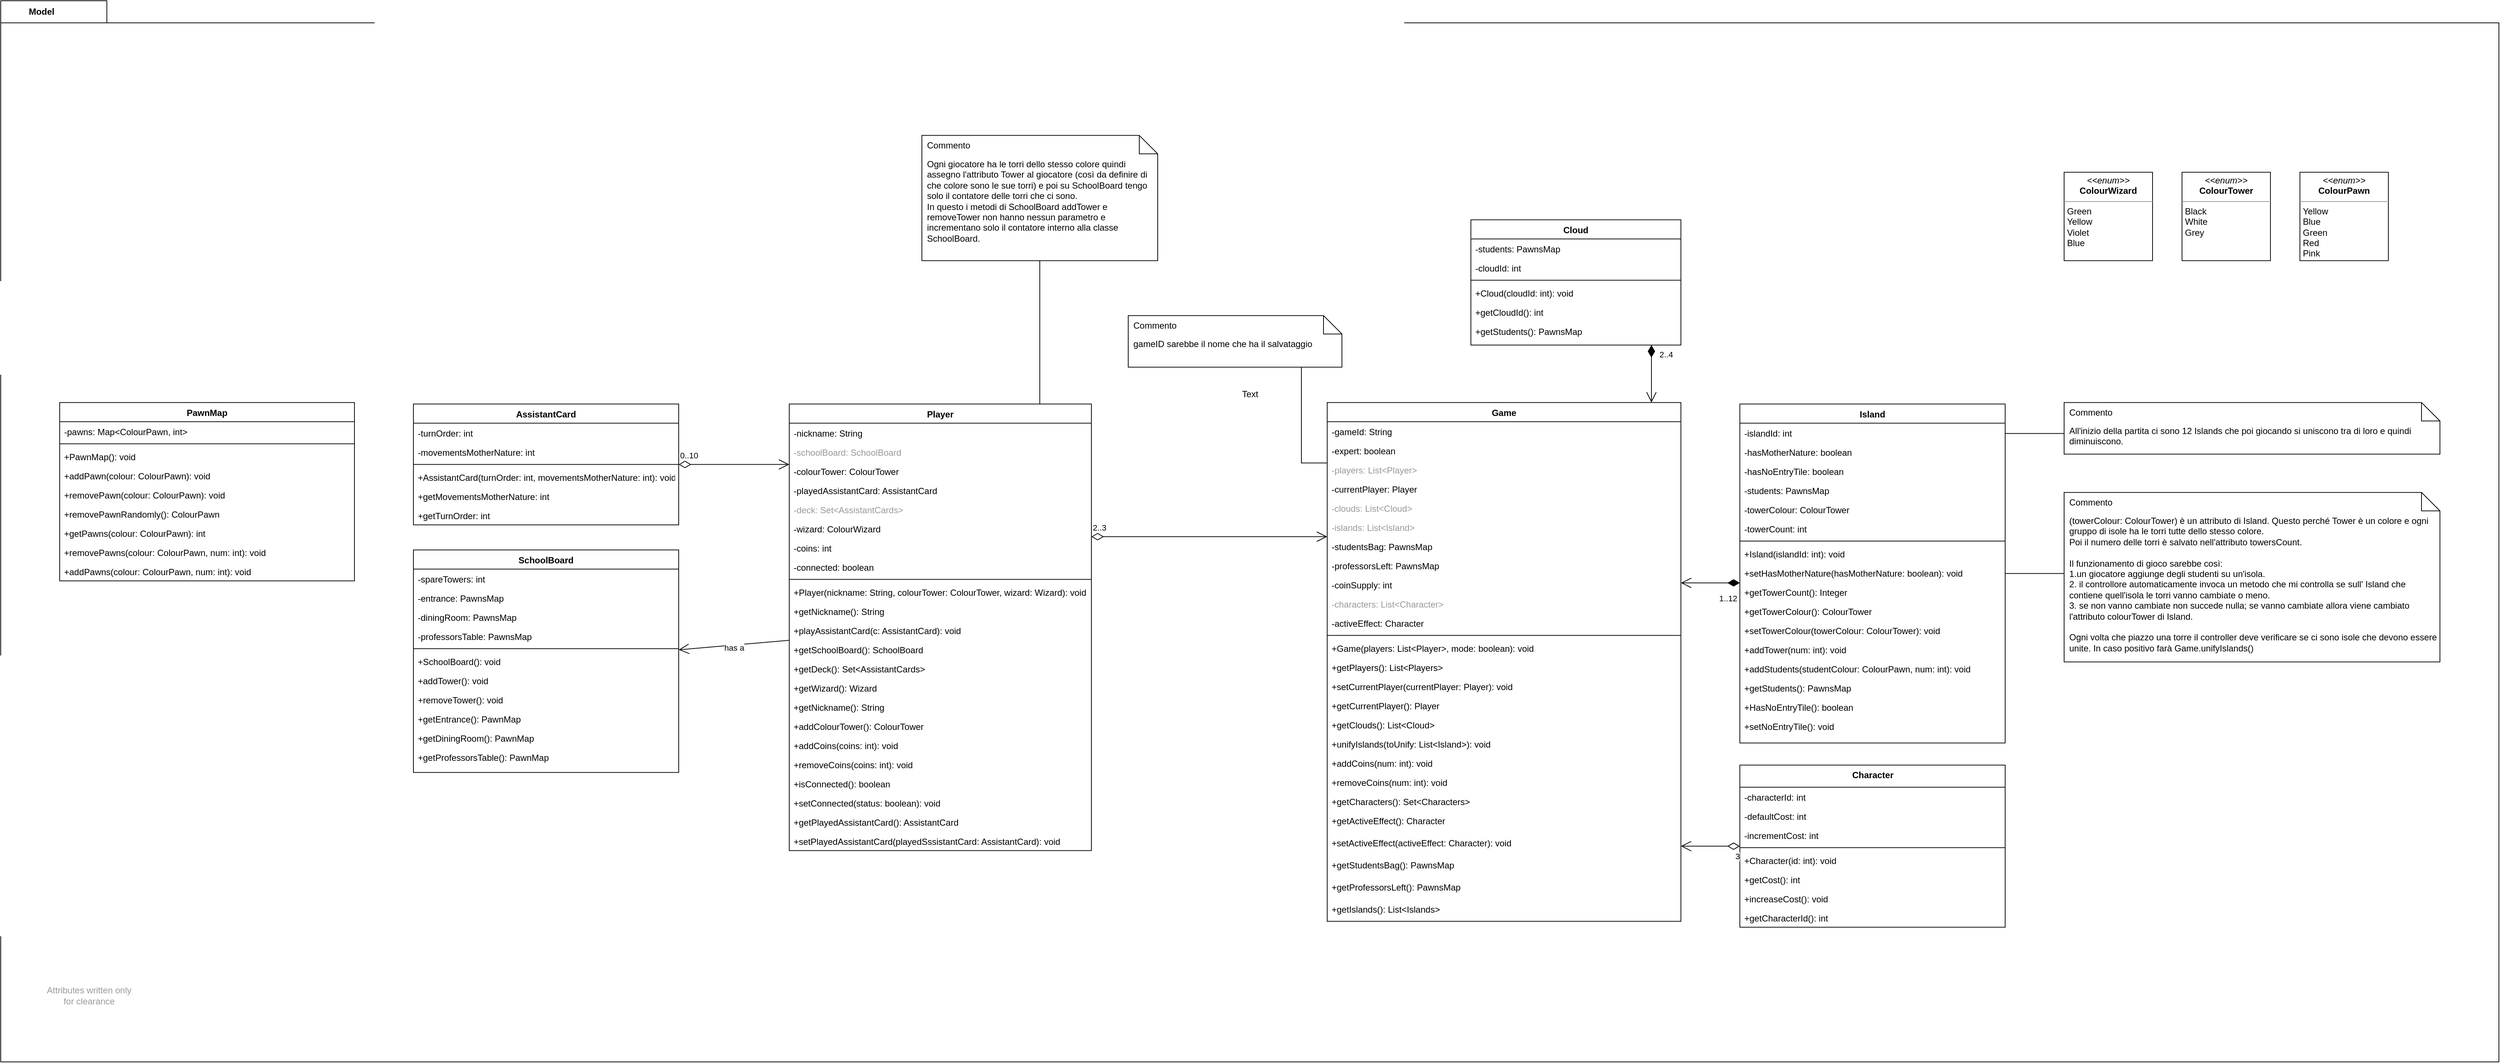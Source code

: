 <mxfile version="17.2.1" type="device"><diagram id="C5RBs43oDa-KdzZeNtuy" name="Page-1"><mxGraphModel dx="5544" dy="2764" grid="1" gridSize="10" guides="1" tooltips="1" connect="1" arrows="1" fold="1" page="0" pageScale="1" pageWidth="827" pageHeight="1169" math="0" shadow="0"><root><mxCell id="WIyWlLk6GJQsqaUBKTNV-0"/><mxCell id="WIyWlLk6GJQsqaUBKTNV-1" parent="WIyWlLk6GJQsqaUBKTNV-0"/><mxCell id="Q1elnWXHwboDb0IzhEYk-235" value="Model" style="shape=folder;fontStyle=1;tabWidth=110;tabHeight=30;tabPosition=left;html=1;boundedLbl=1;labelInHeader=1;container=1;collapsible=0;labelBackgroundColor=none;fontColor=none;" parent="WIyWlLk6GJQsqaUBKTNV-1" vertex="1"><mxGeometry x="-720" y="-330" width="3390" height="1440" as="geometry"/></mxCell><mxCell id="Q1elnWXHwboDb0IzhEYk-236" value="Text" style="html=1;strokeColor=none;resizeWidth=1;resizeHeight=1;fillColor=none;part=1;connectable=0;allowArrows=0;deletable=0;labelBackgroundColor=none;fontColor=none;" parent="Q1elnWXHwboDb0IzhEYk-235" vertex="1"><mxGeometry width="3390.0" height="1008" relative="1" as="geometry"><mxPoint y="30" as="offset"/></mxGeometry></mxCell><mxCell id="zkfFHV4jXpPFQw0GAbJ--0" value="Game" style="swimlane;fontStyle=1;align=center;verticalAlign=top;childLayout=stackLayout;horizontal=1;startSize=26;horizontalStack=0;resizeParent=1;resizeLast=0;collapsible=1;marginBottom=0;rounded=0;shadow=0;strokeWidth=1;labelBackgroundColor=none;" parent="Q1elnWXHwboDb0IzhEYk-235" vertex="1"><mxGeometry x="1800" y="545.25" width="480" height="704" as="geometry"><mxRectangle x="220" y="120" width="160" height="26" as="alternateBounds"/></mxGeometry></mxCell><mxCell id="Q1elnWXHwboDb0IzhEYk-46" value="-gameId: String" style="text;strokeColor=none;fillColor=none;align=left;verticalAlign=top;spacingLeft=4;spacingRight=4;overflow=hidden;rotatable=0;points=[[0,0.5],[1,0.5]];portConstraint=eastwest;" parent="zkfFHV4jXpPFQw0GAbJ--0" vertex="1"><mxGeometry y="26" width="480" height="26" as="geometry"/></mxCell><mxCell id="Q1elnWXHwboDb0IzhEYk-157" value="-expert: boolean" style="text;strokeColor=none;fillColor=none;align=left;verticalAlign=top;spacingLeft=4;spacingRight=4;overflow=hidden;rotatable=0;points=[[0,0.5],[1,0.5]];portConstraint=eastwest;" parent="zkfFHV4jXpPFQw0GAbJ--0" vertex="1"><mxGeometry y="52" width="480" height="26" as="geometry"/></mxCell><mxCell id="dcgeCx3wgL7_ZIvCFGLQ-4" value="-players: List&lt;Player&gt;" style="text;strokeColor=none;fillColor=none;align=left;verticalAlign=top;spacingLeft=4;spacingRight=4;overflow=hidden;rotatable=0;points=[[0,0.5],[1,0.5]];portConstraint=eastwest;fontColor=#999999;" parent="zkfFHV4jXpPFQw0GAbJ--0" vertex="1"><mxGeometry y="78" width="480" height="26" as="geometry"/></mxCell><mxCell id="Q1elnWXHwboDb0IzhEYk-100" value="-currentPlayer: Player" style="text;strokeColor=none;fillColor=none;align=left;verticalAlign=top;spacingLeft=4;spacingRight=4;overflow=hidden;rotatable=0;points=[[0,0.5],[1,0.5]];portConstraint=eastwest;" parent="zkfFHV4jXpPFQw0GAbJ--0" vertex="1"><mxGeometry y="104" width="480" height="26" as="geometry"/></mxCell><mxCell id="Ecu-YUkqpoz6K8SE3saD-10" value="-clouds: List&lt;Cloud&gt;" style="text;strokeColor=none;fillColor=none;align=left;verticalAlign=top;spacingLeft=4;spacingRight=4;overflow=hidden;rotatable=0;points=[[0,0.5],[1,0.5]];portConstraint=eastwest;fontStyle=0;labelBackgroundColor=default;fontColor=#999999;" parent="zkfFHV4jXpPFQw0GAbJ--0" vertex="1"><mxGeometry y="130" width="480" height="26" as="geometry"/></mxCell><mxCell id="mtPPSJETdVSFDvogQqGK-10" value="-islands: List&lt;Island&gt;" style="text;strokeColor=none;fillColor=none;align=left;verticalAlign=top;spacingLeft=4;spacingRight=4;overflow=hidden;rotatable=0;points=[[0,0.5],[1,0.5]];portConstraint=eastwest;fontColor=#999999;" parent="zkfFHV4jXpPFQw0GAbJ--0" vertex="1"><mxGeometry y="156" width="480" height="26" as="geometry"/></mxCell><mxCell id="2MW13-WsT9ryBmtVnBs8-36" value="-studentsBag: PawnsMap" style="text;strokeColor=none;fillColor=none;align=left;verticalAlign=top;spacingLeft=4;spacingRight=4;overflow=hidden;rotatable=0;points=[[0,0.5],[1,0.5]];portConstraint=eastwest;" parent="zkfFHV4jXpPFQw0GAbJ--0" vertex="1"><mxGeometry y="182" width="480" height="26" as="geometry"/></mxCell><mxCell id="dcgeCx3wgL7_ZIvCFGLQ-8" value="-professorsLeft: PawnsMap" style="text;strokeColor=none;fillColor=none;align=left;verticalAlign=top;spacingLeft=4;spacingRight=4;overflow=hidden;rotatable=0;points=[[0,0.5],[1,0.5]];portConstraint=eastwest;labelBackgroundColor=none;" parent="zkfFHV4jXpPFQw0GAbJ--0" vertex="1"><mxGeometry y="208" width="480" height="26" as="geometry"/></mxCell><mxCell id="3I4xf00JqlMBeMJsmala-8" value="-coinSupply: int" style="text;strokeColor=none;fillColor=none;align=left;verticalAlign=top;spacingLeft=4;spacingRight=4;overflow=hidden;rotatable=0;points=[[0,0.5],[1,0.5]];portConstraint=eastwest;" parent="zkfFHV4jXpPFQw0GAbJ--0" vertex="1"><mxGeometry y="234" width="480" height="26" as="geometry"/></mxCell><mxCell id="oQaSY2Dw8JGFUEHP5CoU-10" value="-characters: List&lt;Character&gt;" style="text;strokeColor=none;fillColor=none;align=left;verticalAlign=top;spacingLeft=4;spacingRight=4;overflow=hidden;rotatable=0;points=[[0,0.5],[1,0.5]];portConstraint=eastwest;fontStyle=0;labelBackgroundColor=none;fontColor=#999999;" parent="zkfFHV4jXpPFQw0GAbJ--0" vertex="1"><mxGeometry y="260" width="480" height="26" as="geometry"/></mxCell><mxCell id="Q1elnWXHwboDb0IzhEYk-24" value="-activeEffect: Character" style="text;strokeColor=none;fillColor=none;align=left;verticalAlign=top;spacingLeft=4;spacingRight=4;overflow=hidden;rotatable=0;points=[[0,0.5],[1,0.5]];portConstraint=eastwest;fontStyle=0;labelBackgroundColor=none;" parent="zkfFHV4jXpPFQw0GAbJ--0" vertex="1"><mxGeometry y="286" width="480" height="26" as="geometry"/></mxCell><mxCell id="zkfFHV4jXpPFQw0GAbJ--4" value="" style="line;html=1;strokeWidth=1;align=left;verticalAlign=middle;spacingTop=-1;spacingLeft=3;spacingRight=3;rotatable=0;labelPosition=right;points=[];portConstraint=eastwest;" parent="zkfFHV4jXpPFQw0GAbJ--0" vertex="1"><mxGeometry y="312" width="480" height="8" as="geometry"/></mxCell><mxCell id="eZUwishQl3aaVvwaVFoD-11" value="+Game(players: List&lt;Player&gt;, mode: boolean): void" style="text;strokeColor=none;fillColor=none;align=left;verticalAlign=top;spacingLeft=4;spacingRight=4;overflow=hidden;rotatable=0;points=[[0,0.5],[1,0.5]];portConstraint=eastwest;" parent="zkfFHV4jXpPFQw0GAbJ--0" vertex="1"><mxGeometry y="320" width="480" height="26" as="geometry"/></mxCell><mxCell id="ACk1rVx2aVZfrW-eiJzB-29" value="+getPlayers(): List&lt;Players&gt;" style="text;strokeColor=none;fillColor=none;align=left;verticalAlign=top;spacingLeft=4;spacingRight=4;overflow=hidden;rotatable=0;points=[[0,0.5],[1,0.5]];portConstraint=eastwest;labelBackgroundColor=none;" parent="zkfFHV4jXpPFQw0GAbJ--0" vertex="1"><mxGeometry y="346" width="480" height="26" as="geometry"/></mxCell><mxCell id="Q1elnWXHwboDb0IzhEYk-101" value="+setCurrentPlayer(currentPlayer: Player): void" style="text;strokeColor=none;fillColor=none;align=left;verticalAlign=top;spacingLeft=4;spacingRight=4;overflow=hidden;rotatable=0;points=[[0,0.5],[1,0.5]];portConstraint=eastwest;labelBackgroundColor=none;" parent="zkfFHV4jXpPFQw0GAbJ--0" vertex="1"><mxGeometry y="372" width="480" height="26" as="geometry"/></mxCell><mxCell id="Q1elnWXHwboDb0IzhEYk-102" value="+getCurrentPlayer(): Player" style="text;strokeColor=none;fillColor=none;align=left;verticalAlign=top;spacingLeft=4;spacingRight=4;overflow=hidden;rotatable=0;points=[[0,0.5],[1,0.5]];portConstraint=eastwest;labelBackgroundColor=none;" parent="zkfFHV4jXpPFQw0GAbJ--0" vertex="1"><mxGeometry y="398" width="480" height="26" as="geometry"/></mxCell><mxCell id="2MW13-WsT9ryBmtVnBs8-41" value="+getClouds(): List&lt;Cloud&gt;" style="text;strokeColor=none;fillColor=none;align=left;verticalAlign=top;spacingLeft=4;spacingRight=4;overflow=hidden;rotatable=0;points=[[0,0.5],[1,0.5]];portConstraint=eastwest;fontStyle=0" parent="zkfFHV4jXpPFQw0GAbJ--0" vertex="1"><mxGeometry y="424" width="480" height="26" as="geometry"/></mxCell><mxCell id="dcgeCx3wgL7_ZIvCFGLQ-24" value="+unifyIslands(toUnify: List&lt;Island&gt;): void" style="text;strokeColor=none;fillColor=none;align=left;verticalAlign=top;spacingLeft=4;spacingRight=4;overflow=hidden;rotatable=0;points=[[0,0.5],[1,0.5]];portConstraint=eastwest;" parent="zkfFHV4jXpPFQw0GAbJ--0" vertex="1"><mxGeometry y="450" width="480" height="26" as="geometry"/></mxCell><mxCell id="mtPPSJETdVSFDvogQqGK-15" value="+addCoins(num: int): void" style="text;strokeColor=none;fillColor=none;align=left;verticalAlign=top;spacingLeft=4;spacingRight=4;overflow=hidden;rotatable=0;points=[[0,0.5],[1,0.5]];portConstraint=eastwest;" parent="zkfFHV4jXpPFQw0GAbJ--0" vertex="1"><mxGeometry y="476" width="480" height="26" as="geometry"/></mxCell><mxCell id="2MW13-WsT9ryBmtVnBs8-35" value="+removeCoins(num: int): void" style="text;strokeColor=none;fillColor=none;align=left;verticalAlign=top;spacingLeft=4;spacingRight=4;overflow=hidden;rotatable=0;points=[[0,0.5],[1,0.5]];portConstraint=eastwest;" parent="zkfFHV4jXpPFQw0GAbJ--0" vertex="1"><mxGeometry y="502" width="480" height="26" as="geometry"/></mxCell><mxCell id="oQaSY2Dw8JGFUEHP5CoU-20" value="+getCharacters(): Set&lt;Characters&gt;" style="text;strokeColor=none;fillColor=none;align=left;verticalAlign=top;spacingLeft=4;spacingRight=4;overflow=hidden;rotatable=0;points=[[0,0.5],[1,0.5]];portConstraint=eastwest;fontStyle=0;labelBackgroundColor=none;" parent="zkfFHV4jXpPFQw0GAbJ--0" vertex="1"><mxGeometry y="528" width="480" height="26" as="geometry"/></mxCell><mxCell id="oQaSY2Dw8JGFUEHP5CoU-21" value="+getActiveEffect(): Character" style="text;strokeColor=none;fillColor=none;align=left;verticalAlign=top;spacingLeft=4;spacingRight=4;overflow=hidden;rotatable=0;points=[[0,0.5],[1,0.5]];portConstraint=eastwest;fontStyle=0;labelBackgroundColor=none;" parent="zkfFHV4jXpPFQw0GAbJ--0" vertex="1"><mxGeometry y="554" width="480" height="30" as="geometry"/></mxCell><mxCell id="Q1elnWXHwboDb0IzhEYk-25" value="+setActiveEffect(activeEffect: Character): void" style="text;strokeColor=none;fillColor=none;align=left;verticalAlign=top;spacingLeft=4;spacingRight=4;overflow=hidden;rotatable=0;points=[[0,0.5],[1,0.5]];portConstraint=eastwest;fontStyle=0;labelBackgroundColor=none;" parent="zkfFHV4jXpPFQw0GAbJ--0" vertex="1"><mxGeometry y="584" width="480" height="30" as="geometry"/></mxCell><mxCell id="Q1elnWXHwboDb0IzhEYk-223" value="+getStudentsBag(): PawnsMap" style="text;strokeColor=none;fillColor=none;align=left;verticalAlign=top;spacingLeft=4;spacingRight=4;overflow=hidden;rotatable=0;points=[[0,0.5],[1,0.5]];portConstraint=eastwest;fontStyle=0;labelBackgroundColor=none;" parent="zkfFHV4jXpPFQw0GAbJ--0" vertex="1"><mxGeometry y="614" width="480" height="30" as="geometry"/></mxCell><mxCell id="Q1elnWXHwboDb0IzhEYk-227" value="+getProfessorsLeft(): PawnsMap" style="text;strokeColor=none;fillColor=none;align=left;verticalAlign=top;spacingLeft=4;spacingRight=4;overflow=hidden;rotatable=0;points=[[0,0.5],[1,0.5]];portConstraint=eastwest;fontStyle=0;labelBackgroundColor=none;" parent="zkfFHV4jXpPFQw0GAbJ--0" vertex="1"><mxGeometry y="644" width="480" height="30" as="geometry"/></mxCell><mxCell id="whsWPOYwR_qyCXRYSfjG-81" value="+getIslands(): List&lt;Islands&gt;" style="text;strokeColor=none;fillColor=none;align=left;verticalAlign=top;spacingLeft=4;spacingRight=4;overflow=hidden;rotatable=0;points=[[0,0.5],[1,0.5]];portConstraint=eastwest;fontStyle=0;labelBackgroundColor=none;" parent="zkfFHV4jXpPFQw0GAbJ--0" vertex="1"><mxGeometry y="674" width="480" height="30" as="geometry"/></mxCell><mxCell id="zkfFHV4jXpPFQw0GAbJ--17" value="Island" style="swimlane;fontStyle=1;align=center;verticalAlign=top;childLayout=stackLayout;horizontal=1;startSize=26;horizontalStack=0;resizeParent=1;resizeLast=0;collapsible=1;marginBottom=0;rounded=0;shadow=0;strokeWidth=1;labelBackgroundColor=none;" parent="Q1elnWXHwboDb0IzhEYk-235" vertex="1"><mxGeometry x="2360" y="547.25" width="360" height="460" as="geometry"><mxRectangle x="550" y="140" width="160" height="26" as="alternateBounds"/></mxGeometry></mxCell><mxCell id="dcgeCx3wgL7_ZIvCFGLQ-53" value="-islandId: int" style="text;strokeColor=none;fillColor=none;align=left;verticalAlign=top;spacingLeft=4;spacingRight=4;overflow=hidden;rotatable=0;points=[[0,0.5],[1,0.5]];portConstraint=eastwest;labelBackgroundColor=none;" parent="zkfFHV4jXpPFQw0GAbJ--17" vertex="1"><mxGeometry y="26" width="360" height="26" as="geometry"/></mxCell><mxCell id="mtPPSJETdVSFDvogQqGK-9" value="-hasMotherNature: boolean" style="text;strokeColor=none;fillColor=none;align=left;verticalAlign=top;spacingLeft=4;spacingRight=4;overflow=hidden;rotatable=0;points=[[0,0.5],[1,0.5]];portConstraint=eastwest;" parent="zkfFHV4jXpPFQw0GAbJ--17" vertex="1"><mxGeometry y="52" width="360" height="26" as="geometry"/></mxCell><mxCell id="oQaSY2Dw8JGFUEHP5CoU-31" value="-hasNoEntryTile: boolean" style="text;strokeColor=none;fillColor=none;align=left;verticalAlign=top;spacingLeft=4;spacingRight=4;overflow=hidden;rotatable=0;points=[[0,0.5],[1,0.5]];portConstraint=eastwest;" parent="zkfFHV4jXpPFQw0GAbJ--17" vertex="1"><mxGeometry y="78" width="360" height="26" as="geometry"/></mxCell><mxCell id="_CF7Nu-lsaGTnCJmIAjQ-9" value="-students: PawnsMap" style="text;strokeColor=none;fillColor=none;align=left;verticalAlign=top;spacingLeft=4;spacingRight=4;overflow=hidden;rotatable=0;points=[[0,0.5],[1,0.5]];portConstraint=eastwest;" parent="zkfFHV4jXpPFQw0GAbJ--17" vertex="1"><mxGeometry y="104" width="360" height="26" as="geometry"/></mxCell><mxCell id="oQaSY2Dw8JGFUEHP5CoU-54" value="-towerColour: ColourTower" style="text;strokeColor=none;fillColor=none;align=left;verticalAlign=top;spacingLeft=4;spacingRight=4;overflow=hidden;rotatable=0;points=[[0,0.5],[1,0.5]];portConstraint=eastwest;labelBackgroundColor=none;" parent="zkfFHV4jXpPFQw0GAbJ--17" vertex="1"><mxGeometry y="130" width="360" height="26" as="geometry"/></mxCell><mxCell id="mtPPSJETdVSFDvogQqGK-7" value="-towerCount: int" style="text;strokeColor=none;fillColor=none;align=left;verticalAlign=top;spacingLeft=4;spacingRight=4;overflow=hidden;rotatable=0;points=[[0,0.5],[1,0.5]];portConstraint=eastwest;" parent="zkfFHV4jXpPFQw0GAbJ--17" vertex="1"><mxGeometry y="156" width="360" height="26" as="geometry"/></mxCell><mxCell id="zkfFHV4jXpPFQw0GAbJ--23" value="" style="line;html=1;strokeWidth=1;align=left;verticalAlign=middle;spacingTop=-1;spacingLeft=3;spacingRight=3;rotatable=0;labelPosition=right;points=[];portConstraint=eastwest;" parent="zkfFHV4jXpPFQw0GAbJ--17" vertex="1"><mxGeometry y="182" width="360" height="8" as="geometry"/></mxCell><mxCell id="eZUwishQl3aaVvwaVFoD-14" value="+Island(islandId: int): void" style="text;strokeColor=none;fillColor=none;align=left;verticalAlign=top;spacingLeft=4;spacingRight=4;overflow=hidden;rotatable=0;points=[[0,0.5],[1,0.5]];portConstraint=eastwest;" parent="zkfFHV4jXpPFQw0GAbJ--17" vertex="1"><mxGeometry y="190" width="360" height="26" as="geometry"/></mxCell><mxCell id="mtPPSJETdVSFDvogQqGK-23" value="+setHasMotherNature(hasMotherNature: boolean): void" style="text;strokeColor=none;fillColor=none;align=left;verticalAlign=top;spacingLeft=4;spacingRight=4;overflow=hidden;rotatable=0;points=[[0,0.5],[1,0.5]];portConstraint=eastwest;" parent="zkfFHV4jXpPFQw0GAbJ--17" vertex="1"><mxGeometry y="216" width="360" height="26" as="geometry"/></mxCell><mxCell id="MrN_v8ADCvtE5lkOoiLn-1" value="+getTowerCount(): Integer" style="text;strokeColor=none;fillColor=none;align=left;verticalAlign=top;spacingLeft=4;spacingRight=4;overflow=hidden;rotatable=0;points=[[0,0.5],[1,0.5]];portConstraint=eastwest;" parent="zkfFHV4jXpPFQw0GAbJ--17" vertex="1"><mxGeometry y="242" width="360" height="26" as="geometry"/></mxCell><mxCell id="j72Bl_VDV2_Wy_oG6Xz1-2" value="+getTowerColour(): ColourTower" style="text;strokeColor=none;fillColor=none;align=left;verticalAlign=top;spacingLeft=4;spacingRight=4;overflow=hidden;rotatable=0;points=[[0,0.5],[1,0.5]];portConstraint=eastwest;" parent="zkfFHV4jXpPFQw0GAbJ--17" vertex="1"><mxGeometry y="268" width="360" height="26" as="geometry"/></mxCell><mxCell id="j72Bl_VDV2_Wy_oG6Xz1-3" value="+setTowerColour(towerColour: ColourTower): void" style="text;strokeColor=none;fillColor=none;align=left;verticalAlign=top;spacingLeft=4;spacingRight=4;overflow=hidden;rotatable=0;points=[[0,0.5],[1,0.5]];portConstraint=eastwest;" parent="zkfFHV4jXpPFQw0GAbJ--17" vertex="1"><mxGeometry y="294" width="360" height="26" as="geometry"/></mxCell><mxCell id="_CF7Nu-lsaGTnCJmIAjQ-8" value="+addTower(num: int): void" style="text;strokeColor=none;fillColor=none;align=left;verticalAlign=top;spacingLeft=4;spacingRight=4;overflow=hidden;rotatable=0;points=[[0,0.5],[1,0.5]];portConstraint=eastwest;" parent="zkfFHV4jXpPFQw0GAbJ--17" vertex="1"><mxGeometry y="320" width="360" height="26" as="geometry"/></mxCell><mxCell id="_CF7Nu-lsaGTnCJmIAjQ-10" value="+addStudents(studentColour: ColourPawn, num: int): void" style="text;strokeColor=none;fillColor=none;align=left;verticalAlign=top;spacingLeft=4;spacingRight=4;overflow=hidden;rotatable=0;points=[[0,0.5],[1,0.5]];portConstraint=eastwest;" parent="zkfFHV4jXpPFQw0GAbJ--17" vertex="1"><mxGeometry y="346" width="360" height="26" as="geometry"/></mxCell><mxCell id="_CF7Nu-lsaGTnCJmIAjQ-12" value="+getStudents(): PawnsMap" style="text;strokeColor=none;fillColor=none;align=left;verticalAlign=top;spacingLeft=4;spacingRight=4;overflow=hidden;rotatable=0;points=[[0,0.5],[1,0.5]];portConstraint=eastwest;" parent="zkfFHV4jXpPFQw0GAbJ--17" vertex="1"><mxGeometry y="372" width="360" height="26" as="geometry"/></mxCell><mxCell id="Q1elnWXHwboDb0IzhEYk-159" value="+HasNoEntryTile(): boolean" style="text;strokeColor=none;fillColor=none;align=left;verticalAlign=top;spacingLeft=4;spacingRight=4;overflow=hidden;rotatable=0;points=[[0,0.5],[1,0.5]];portConstraint=eastwest;" parent="zkfFHV4jXpPFQw0GAbJ--17" vertex="1"><mxGeometry y="398" width="360" height="26" as="geometry"/></mxCell><mxCell id="oQaSY2Dw8JGFUEHP5CoU-41" value="+setNoEntryTile(): void" style="text;strokeColor=none;fillColor=none;align=left;verticalAlign=top;spacingLeft=4;spacingRight=4;overflow=hidden;rotatable=0;points=[[0,0.5],[1,0.5]];portConstraint=eastwest;" parent="zkfFHV4jXpPFQw0GAbJ--17" vertex="1"><mxGeometry y="424" width="360" height="26" as="geometry"/></mxCell><mxCell id="Ecu-YUkqpoz6K8SE3saD-4" value="&lt;p style=&quot;margin: 0px ; margin-top: 4px ; text-align: center&quot;&gt;&lt;i&gt;&amp;lt;&amp;lt;enum&amp;gt;&amp;gt;&lt;/i&gt;&lt;br&gt;&lt;b&gt;ColourPawn&lt;/b&gt;&lt;/p&gt;&lt;hr size=&quot;1&quot;&gt;&lt;p style=&quot;margin: 0px ; margin-left: 4px&quot;&gt;Yellow&lt;/p&gt;&lt;p style=&quot;margin: 0px ; margin-left: 4px&quot;&gt;Blue&lt;/p&gt;&lt;p style=&quot;margin: 0px ; margin-left: 4px&quot;&gt;Green&lt;/p&gt;&lt;p style=&quot;margin: 0px ; margin-left: 4px&quot;&gt;Red&lt;/p&gt;&lt;p style=&quot;margin: 0px ; margin-left: 4px&quot;&gt;Pink&lt;/p&gt;" style="verticalAlign=top;align=left;overflow=fill;fontSize=12;fontFamily=Helvetica;html=1;" parent="Q1elnWXHwboDb0IzhEYk-235" vertex="1"><mxGeometry x="3120" y="232.75" width="120" height="120" as="geometry"/></mxCell><mxCell id="Ecu-YUkqpoz6K8SE3saD-5" value="&lt;p style=&quot;margin: 0px ; margin-top: 4px ; text-align: center&quot;&gt;&lt;i&gt;&amp;lt;&amp;lt;enum&amp;gt;&amp;gt;&lt;/i&gt;&lt;br&gt;&lt;b&gt;ColourTower&lt;/b&gt;&lt;/p&gt;&lt;hr size=&quot;1&quot;&gt;&lt;p style=&quot;margin: 0px ; margin-left: 4px&quot;&gt;Black&lt;/p&gt;&lt;p style=&quot;margin: 0px ; margin-left: 4px&quot;&gt;White&lt;/p&gt;&lt;p style=&quot;margin: 0px ; margin-left: 4px&quot;&gt;Grey&lt;/p&gt;&lt;p style=&quot;margin: 0px ; margin-left: 4px&quot;&gt;&lt;br&gt;&lt;/p&gt;" style="verticalAlign=top;align=left;overflow=fill;fontSize=12;fontFamily=Helvetica;html=1;" parent="Q1elnWXHwboDb0IzhEYk-235" vertex="1"><mxGeometry x="2960" y="232.75" width="120" height="120" as="geometry"/></mxCell><mxCell id="Ecu-YUkqpoz6K8SE3saD-11" value="Cloud" style="swimlane;fontStyle=1;align=center;verticalAlign=top;childLayout=stackLayout;horizontal=1;startSize=26;horizontalStack=0;resizeParent=1;resizeLast=0;collapsible=1;marginBottom=0;rounded=0;shadow=0;strokeWidth=1;labelBackgroundColor=none;" parent="Q1elnWXHwboDb0IzhEYk-235" vertex="1"><mxGeometry x="1995" y="297.25" width="285" height="170" as="geometry"><mxRectangle x="550" y="140" width="160" height="26" as="alternateBounds"/></mxGeometry></mxCell><mxCell id="2MW13-WsT9ryBmtVnBs8-10" value="-students: PawnsMap" style="text;strokeColor=none;fillColor=none;align=left;verticalAlign=top;spacingLeft=4;spacingRight=4;overflow=hidden;rotatable=0;points=[[0,0.5],[1,0.5]];portConstraint=eastwest;" parent="Ecu-YUkqpoz6K8SE3saD-11" vertex="1"><mxGeometry y="26" width="285" height="26" as="geometry"/></mxCell><mxCell id="eZUwishQl3aaVvwaVFoD-9" value="-cloudId: int" style="text;strokeColor=none;fillColor=none;align=left;verticalAlign=top;spacingLeft=4;spacingRight=4;overflow=hidden;rotatable=0;points=[[0,0.5],[1,0.5]];portConstraint=eastwest;" parent="Ecu-YUkqpoz6K8SE3saD-11" vertex="1"><mxGeometry y="52" width="285" height="26" as="geometry"/></mxCell><mxCell id="Ecu-YUkqpoz6K8SE3saD-14" value="" style="line;html=1;strokeWidth=1;align=left;verticalAlign=middle;spacingTop=-1;spacingLeft=3;spacingRight=3;rotatable=0;labelPosition=right;points=[];portConstraint=eastwest;" parent="Ecu-YUkqpoz6K8SE3saD-11" vertex="1"><mxGeometry y="78" width="285" height="8" as="geometry"/></mxCell><mxCell id="eZUwishQl3aaVvwaVFoD-6" value="+Cloud(cloudId: int): void" style="text;strokeColor=none;fillColor=none;align=left;verticalAlign=top;spacingLeft=4;spacingRight=4;overflow=hidden;rotatable=0;points=[[0,0.5],[1,0.5]];portConstraint=eastwest;" parent="Ecu-YUkqpoz6K8SE3saD-11" vertex="1"><mxGeometry y="86" width="285" height="26" as="geometry"/></mxCell><mxCell id="eZUwishQl3aaVvwaVFoD-10" value="+getCloudId(): int" style="text;strokeColor=none;fillColor=none;align=left;verticalAlign=top;spacingLeft=4;spacingRight=4;overflow=hidden;rotatable=0;points=[[0,0.5],[1,0.5]];portConstraint=eastwest;" parent="Ecu-YUkqpoz6K8SE3saD-11" vertex="1"><mxGeometry y="112" width="285" height="26" as="geometry"/></mxCell><mxCell id="I04EEFrgEm-9dfndBDhF-0" value="+getStudents(): PawnsMap" style="text;strokeColor=none;fillColor=none;align=left;verticalAlign=top;spacingLeft=4;spacingRight=4;overflow=hidden;rotatable=0;points=[[0,0.5],[1,0.5]];portConstraint=eastwest;" parent="Ecu-YUkqpoz6K8SE3saD-11" vertex="1"><mxGeometry y="138" width="285" height="30" as="geometry"/></mxCell><mxCell id="Ecu-YUkqpoz6K8SE3saD-29" value="SchoolBoard" style="swimlane;fontStyle=1;align=center;verticalAlign=top;childLayout=stackLayout;horizontal=1;startSize=26;horizontalStack=0;resizeParent=1;resizeLast=0;collapsible=1;marginBottom=0;rounded=0;shadow=0;strokeWidth=1;labelBackgroundColor=none;" parent="Q1elnWXHwboDb0IzhEYk-235" vertex="1"><mxGeometry x="560" y="745.25" width="360" height="302" as="geometry"><mxRectangle x="550" y="140" width="160" height="26" as="alternateBounds"/></mxGeometry></mxCell><mxCell id="f1e64c3YEd_YmeQZ_eW6-1" value="-spareTowers: int" style="text;strokeColor=none;fillColor=none;align=left;verticalAlign=top;spacingLeft=4;spacingRight=4;overflow=hidden;rotatable=0;points=[[0,0.5],[1,0.5]];portConstraint=eastwest;labelBackgroundColor=none;" parent="Ecu-YUkqpoz6K8SE3saD-29" vertex="1"><mxGeometry y="26" width="360" height="26" as="geometry"/></mxCell><mxCell id="Q1elnWXHwboDb0IzhEYk-218" value="-entrance: PawnsMap" style="text;strokeColor=none;fillColor=none;align=left;verticalAlign=top;spacingLeft=4;spacingRight=4;overflow=hidden;rotatable=0;points=[[0,0.5],[1,0.5]];portConstraint=eastwest;labelBackgroundColor=default;" parent="Ecu-YUkqpoz6K8SE3saD-29" vertex="1"><mxGeometry y="52" width="360" height="26" as="geometry"/></mxCell><mxCell id="Q1elnWXHwboDb0IzhEYk-196" value="-diningRoom: PawnsMap" style="text;strokeColor=none;fillColor=none;align=left;verticalAlign=top;spacingLeft=4;spacingRight=4;overflow=hidden;rotatable=0;points=[[0,0.5],[1,0.5]];portConstraint=eastwest;labelBackgroundColor=default;" parent="Ecu-YUkqpoz6K8SE3saD-29" vertex="1"><mxGeometry y="78" width="360" height="26" as="geometry"/></mxCell><mxCell id="Ecu-YUkqpoz6K8SE3saD-30" value="-professorsTable: PawnsMap" style="text;strokeColor=none;fillColor=none;align=left;verticalAlign=top;spacingLeft=4;spacingRight=4;overflow=hidden;rotatable=0;points=[[0,0.5],[1,0.5]];portConstraint=eastwest;" parent="Ecu-YUkqpoz6K8SE3saD-29" vertex="1"><mxGeometry y="104" width="360" height="26" as="geometry"/></mxCell><mxCell id="Ecu-YUkqpoz6K8SE3saD-32" value="" style="line;html=1;strokeWidth=1;align=left;verticalAlign=middle;spacingTop=-1;spacingLeft=3;spacingRight=3;rotatable=0;labelPosition=right;points=[];portConstraint=eastwest;" parent="Ecu-YUkqpoz6K8SE3saD-29" vertex="1"><mxGeometry y="130" width="360" height="8" as="geometry"/></mxCell><mxCell id="eZUwishQl3aaVvwaVFoD-4" value="+SchoolBoard(): void" style="text;strokeColor=none;fillColor=none;align=left;verticalAlign=top;spacingLeft=4;spacingRight=4;overflow=hidden;rotatable=0;points=[[0,0.5],[1,0.5]];portConstraint=eastwest;" parent="Ecu-YUkqpoz6K8SE3saD-29" vertex="1"><mxGeometry y="138" width="360" height="26" as="geometry"/></mxCell><mxCell id="2MW13-WsT9ryBmtVnBs8-4" value="+addTower(): void" style="text;strokeColor=none;fillColor=none;align=left;verticalAlign=top;spacingLeft=4;spacingRight=4;overflow=hidden;rotatable=0;points=[[0,0.5],[1,0.5]];portConstraint=eastwest;labelBackgroundColor=none;" parent="Ecu-YUkqpoz6K8SE3saD-29" vertex="1"><mxGeometry y="164" width="360" height="26" as="geometry"/></mxCell><mxCell id="2MW13-WsT9ryBmtVnBs8-5" value="+removeTower(): void" style="text;strokeColor=none;fillColor=none;align=left;verticalAlign=top;spacingLeft=4;spacingRight=4;overflow=hidden;rotatable=0;points=[[0,0.5],[1,0.5]];portConstraint=eastwest;labelBackgroundColor=none;" parent="Ecu-YUkqpoz6K8SE3saD-29" vertex="1"><mxGeometry y="190" width="360" height="26" as="geometry"/></mxCell><mxCell id="Q1elnWXHwboDb0IzhEYk-205" value="+getEntrance(): PawnMap" style="text;strokeColor=none;fillColor=none;align=left;verticalAlign=top;spacingLeft=4;spacingRight=4;overflow=hidden;rotatable=0;points=[[0,0.5],[1,0.5]];portConstraint=eastwest;" parent="Ecu-YUkqpoz6K8SE3saD-29" vertex="1"><mxGeometry y="216" width="360" height="26" as="geometry"/></mxCell><mxCell id="Q1elnWXHwboDb0IzhEYk-206" value="+getDiningRoom(): PawnMap" style="text;strokeColor=none;fillColor=none;align=left;verticalAlign=top;spacingLeft=4;spacingRight=4;overflow=hidden;rotatable=0;points=[[0,0.5],[1,0.5]];portConstraint=eastwest;" parent="Ecu-YUkqpoz6K8SE3saD-29" vertex="1"><mxGeometry y="242" width="360" height="26" as="geometry"/></mxCell><mxCell id="I04EEFrgEm-9dfndBDhF-10" value="+getProfessorsTable(): PawnMap" style="text;strokeColor=none;fillColor=none;align=left;verticalAlign=top;spacingLeft=4;spacingRight=4;overflow=hidden;rotatable=0;points=[[0,0.5],[1,0.5]];portConstraint=eastwest;" parent="Ecu-YUkqpoz6K8SE3saD-29" vertex="1"><mxGeometry y="268" width="360" height="26" as="geometry"/></mxCell><mxCell id="Ecu-YUkqpoz6K8SE3saD-44" value="AssistantCard" style="swimlane;fontStyle=1;align=center;verticalAlign=top;childLayout=stackLayout;horizontal=1;startSize=26;horizontalStack=0;resizeParent=1;resizeLast=0;collapsible=1;marginBottom=0;rounded=0;shadow=0;strokeWidth=1;labelBackgroundColor=none;fontColor=default;" parent="Q1elnWXHwboDb0IzhEYk-235" vertex="1"><mxGeometry x="560" y="547.25" width="360" height="164" as="geometry"><mxRectangle x="550" y="140" width="160" height="26" as="alternateBounds"/></mxGeometry></mxCell><mxCell id="Ecu-YUkqpoz6K8SE3saD-45" value="-turnOrder: int" style="text;strokeColor=none;fillColor=none;align=left;verticalAlign=top;spacingLeft=4;spacingRight=4;overflow=hidden;rotatable=0;points=[[0,0.5],[1,0.5]];portConstraint=eastwest;fontStyle=0;labelBackgroundColor=none;" parent="Ecu-YUkqpoz6K8SE3saD-44" vertex="1"><mxGeometry y="26" width="360" height="26" as="geometry"/></mxCell><mxCell id="Ecu-YUkqpoz6K8SE3saD-46" value="-movementsMotherNature: int" style="text;strokeColor=none;fillColor=none;align=left;verticalAlign=top;spacingLeft=4;spacingRight=4;overflow=hidden;rotatable=0;points=[[0,0.5],[1,0.5]];portConstraint=eastwest;fontStyle=0;labelBackgroundColor=none;" parent="Ecu-YUkqpoz6K8SE3saD-44" vertex="1"><mxGeometry y="52" width="360" height="26" as="geometry"/></mxCell><mxCell id="Ecu-YUkqpoz6K8SE3saD-47" value="" style="line;html=1;strokeWidth=1;align=left;verticalAlign=middle;spacingTop=-1;spacingLeft=3;spacingRight=3;rotatable=0;labelPosition=right;points=[];portConstraint=eastwest;" parent="Ecu-YUkqpoz6K8SE3saD-44" vertex="1"><mxGeometry y="78" width="360" height="8" as="geometry"/></mxCell><mxCell id="eZUwishQl3aaVvwaVFoD-5" value="+AssistantCard(turnOrder: int, movementsMotherNature: int): void" style="text;strokeColor=none;fillColor=none;align=left;verticalAlign=top;spacingLeft=4;spacingRight=4;overflow=hidden;rotatable=0;points=[[0,0.5],[1,0.5]];portConstraint=eastwest;fontStyle=0;labelBackgroundColor=none;" parent="Ecu-YUkqpoz6K8SE3saD-44" vertex="1"><mxGeometry y="86" width="360" height="26" as="geometry"/></mxCell><mxCell id="v5I1Oirz9swHW_YZMElQ-124" value="+getMovementsMotherNature: int" style="text;strokeColor=none;fillColor=none;align=left;verticalAlign=top;spacingLeft=4;spacingRight=4;overflow=hidden;rotatable=0;points=[[0,0.5],[1,0.5]];portConstraint=eastwest;labelBackgroundColor=none;" parent="Ecu-YUkqpoz6K8SE3saD-44" vertex="1"><mxGeometry y="112" width="360" height="26" as="geometry"/></mxCell><mxCell id="v5I1Oirz9swHW_YZMElQ-123" value="+getTurnOrder: int" style="text;strokeColor=none;fillColor=none;align=left;verticalAlign=top;spacingLeft=4;spacingRight=4;overflow=hidden;rotatable=0;points=[[0,0.5],[1,0.5]];portConstraint=eastwest;labelBackgroundColor=none;" parent="Ecu-YUkqpoz6K8SE3saD-44" vertex="1"><mxGeometry y="138" width="360" height="26" as="geometry"/></mxCell><mxCell id="dcgeCx3wgL7_ZIvCFGLQ-39" value="&lt;p style=&quot;margin: 0px ; margin-top: 4px ; text-align: center&quot;&gt;&lt;i&gt;&amp;lt;&amp;lt;enum&amp;gt;&amp;gt;&lt;/i&gt;&lt;br&gt;&lt;b&gt;ColourWizard&lt;/b&gt;&lt;/p&gt;&lt;hr size=&quot;1&quot;&gt;&lt;p style=&quot;margin: 0px ; margin-left: 4px&quot;&gt;Green&lt;/p&gt;&lt;p style=&quot;margin: 0px ; margin-left: 4px&quot;&gt;Yellow&lt;/p&gt;&lt;p style=&quot;margin: 0px ; margin-left: 4px&quot;&gt;Violet&lt;/p&gt;&lt;p style=&quot;margin: 0px ; margin-left: 4px&quot;&gt;Blue&lt;/p&gt;" style="verticalAlign=top;align=left;overflow=fill;fontSize=12;fontFamily=Helvetica;html=1;" parent="Q1elnWXHwboDb0IzhEYk-235" vertex="1"><mxGeometry x="2800" y="232.75" width="120" height="120" as="geometry"/></mxCell><mxCell id="2MW13-WsT9ryBmtVnBs8-6" value="Ogni giocatore ha le torri dello stesso colore quindi assegno l'attributo Tower al giocatore (così da definire di che colore sono le sue torri) e poi su SchoolBoard tengo solo il contatore delle torri che ci sono.&amp;nbsp;&lt;br&gt;In questo i metodi di SchoolBoard addTower e removeTower non hanno nessun parametro e incrementano solo il contatore interno alla classe SchoolBoard." style="shape=note2;boundedLbl=1;whiteSpace=wrap;html=1;size=25;verticalAlign=top;align=left;spacingLeft=5;labelBackgroundColor=none;" parent="Q1elnWXHwboDb0IzhEYk-235" vertex="1"><mxGeometry x="1250" y="182.75" width="320" height="170" as="geometry"/></mxCell><mxCell id="2MW13-WsT9ryBmtVnBs8-7" value="Commento" style="resizeWidth=1;part=1;strokeColor=none;fillColor=none;align=left;spacingLeft=5;labelBackgroundColor=none;" parent="2MW13-WsT9ryBmtVnBs8-6" vertex="1"><mxGeometry width="320" height="25" relative="1" as="geometry"/></mxCell><mxCell id="2MW13-WsT9ryBmtVnBs8-9" value="" style="endArrow=none;html=1;endSize=12;startArrow=none;startSize=14;startFill=0;edgeStyle=orthogonalEdgeStyle;align=center;verticalAlign=bottom;endFill=0;rounded=0;" parent="Q1elnWXHwboDb0IzhEYk-235" source="KjGnUfTyoX32MY61H2MM-236" target="2MW13-WsT9ryBmtVnBs8-6" edge="1"><mxGeometry y="3" relative="1" as="geometry"><mxPoint x="1380.077" y="612.75" as="sourcePoint"/><mxPoint x="1670" y="1107.75" as="targetPoint"/><Array as="points"><mxPoint x="1410" y="497.25"/><mxPoint x="1410" y="497.25"/></Array></mxGeometry></mxCell><mxCell id="2MW13-WsT9ryBmtVnBs8-31" value="(towerColour: ColourTower) è un attributo di Island. Questo perché Tower è un colore e ogni gruppo di isole ha le torri tutte dello stesso colore.&lt;br&gt;Poi il numero delle torri è salvato nell'attributo towersCount.&lt;br&gt;&lt;br&gt;Il funzionamento di gioco sarebbe così:&lt;br&gt;1.un giocatore aggiunge degli studenti su un'isola.&lt;br&gt;2. il controllore automaticamente invoca un metodo che mi controlla se sull' Island che contiene quell'isola le torri vanno cambiate o meno.&lt;br&gt;3. se non vanno cambiate non succede nulla; se vanno cambiate allora viene cambiato l'attributo colourTower di Island.&lt;br&gt;&lt;br&gt;Ogni volta che piazzo una torre il controller deve verificare se ci sono isole che devono essere unite. In caso positivo farà Game.unifyIslands()&lt;br&gt;" style="shape=note2;boundedLbl=1;whiteSpace=wrap;html=1;size=25;verticalAlign=top;align=left;spacingLeft=5;labelBackgroundColor=none;" parent="Q1elnWXHwboDb0IzhEYk-235" vertex="1"><mxGeometry x="2800" y="667.25" width="510" height="230" as="geometry"/></mxCell><mxCell id="2MW13-WsT9ryBmtVnBs8-32" value="Commento" style="resizeWidth=1;part=1;strokeColor=none;fillColor=none;align=left;spacingLeft=5;labelBackgroundColor=none;" parent="2MW13-WsT9ryBmtVnBs8-31" vertex="1"><mxGeometry width="510" height="25" relative="1" as="geometry"/></mxCell><mxCell id="_CF7Nu-lsaGTnCJmIAjQ-15" value="" style="endArrow=none;html=1;endSize=12;startArrow=none;startSize=14;startFill=0;edgeStyle=orthogonalEdgeStyle;align=center;verticalAlign=bottom;endFill=0;rounded=0;" parent="Q1elnWXHwboDb0IzhEYk-235" source="zkfFHV4jXpPFQw0GAbJ--17" target="2MW13-WsT9ryBmtVnBs8-31" edge="1"><mxGeometry y="3" relative="1" as="geometry"><mxPoint x="2490" y="937.25" as="sourcePoint"/><mxPoint x="2570" y="937.25" as="targetPoint"/><Array as="points"><mxPoint x="2700" y="847.25"/><mxPoint x="2700" y="847.25"/></Array></mxGeometry></mxCell><mxCell id="KjGnUfTyoX32MY61H2MM-6" value="All'inizio della partita ci sono 12 Islands che poi giocando si uniscono tra di loro e quindi diminuiscono." style="shape=note2;boundedLbl=1;whiteSpace=wrap;html=1;size=25;verticalAlign=top;align=left;spacingLeft=5;labelBackgroundColor=none;" parent="Q1elnWXHwboDb0IzhEYk-235" vertex="1"><mxGeometry x="2800" y="545.25" width="510" height="70" as="geometry"/></mxCell><mxCell id="KjGnUfTyoX32MY61H2MM-7" value="Commento" style="resizeWidth=1;part=1;strokeColor=none;fillColor=none;align=left;spacingLeft=5;labelBackgroundColor=none;" parent="KjGnUfTyoX32MY61H2MM-6" vertex="1"><mxGeometry width="510" height="25" relative="1" as="geometry"/></mxCell><mxCell id="KjGnUfTyoX32MY61H2MM-8" value="" style="endArrow=none;html=1;endSize=12;startArrow=none;startSize=14;startFill=0;edgeStyle=orthogonalEdgeStyle;align=center;verticalAlign=bottom;endFill=0;rounded=0;" parent="Q1elnWXHwboDb0IzhEYk-235" source="zkfFHV4jXpPFQw0GAbJ--17" target="KjGnUfTyoX32MY61H2MM-6" edge="1"><mxGeometry y="3" relative="1" as="geometry"><mxPoint x="2690" y="772.341" as="sourcePoint"/><mxPoint x="2750" y="772.341" as="targetPoint"/><Array as="points"><mxPoint x="2760" y="587.25"/><mxPoint x="2760" y="587.25"/></Array></mxGeometry></mxCell><mxCell id="KjGnUfTyoX32MY61H2MM-10" value="&lt;b&gt;Character&lt;/b&gt;" style="swimlane;fontStyle=0;align=center;verticalAlign=top;childLayout=stackLayout;horizontal=1;startSize=30;horizontalStack=0;resizeParent=1;resizeParentMax=0;resizeLast=0;collapsible=0;marginBottom=0;html=1;labelBackgroundColor=none;" parent="Q1elnWXHwboDb0IzhEYk-235" vertex="1"><mxGeometry x="2360" y="1037.25" width="360" height="220" as="geometry"/></mxCell><mxCell id="3I4xf00JqlMBeMJsmala-9" value="-characterId: int" style="text;strokeColor=none;fillColor=none;align=left;verticalAlign=top;spacingLeft=4;spacingRight=4;overflow=hidden;rotatable=0;points=[[0,0.5],[1,0.5]];portConstraint=eastwest;fontStyle=0;labelBackgroundColor=none;" parent="KjGnUfTyoX32MY61H2MM-10" vertex="1"><mxGeometry y="30" width="360" height="26" as="geometry"/></mxCell><mxCell id="Q1elnWXHwboDb0IzhEYk-20" value="-defaultCost: int" style="text;strokeColor=none;fillColor=none;align=left;verticalAlign=top;spacingLeft=4;spacingRight=4;overflow=hidden;rotatable=0;points=[[0,0.5],[1,0.5]];portConstraint=eastwest;fontStyle=0;labelBackgroundColor=none;" parent="KjGnUfTyoX32MY61H2MM-10" vertex="1"><mxGeometry y="56" width="360" height="26" as="geometry"/></mxCell><mxCell id="Q1elnWXHwboDb0IzhEYk-21" value="-incrementCost: int" style="text;strokeColor=none;fillColor=none;align=left;verticalAlign=top;spacingLeft=4;spacingRight=4;overflow=hidden;rotatable=0;points=[[0,0.5],[1,0.5]];portConstraint=eastwest;" parent="KjGnUfTyoX32MY61H2MM-10" vertex="1"><mxGeometry y="82" width="360" height="26" as="geometry"/></mxCell><mxCell id="KjGnUfTyoX32MY61H2MM-13" value="" style="line;strokeWidth=1;fillColor=none;align=left;verticalAlign=middle;spacingTop=-1;spacingLeft=3;spacingRight=3;rotatable=0;labelPosition=right;points=[];portConstraint=eastwest;labelBackgroundColor=none;" parent="KjGnUfTyoX32MY61H2MM-10" vertex="1"><mxGeometry y="108" width="360" height="8" as="geometry"/></mxCell><mxCell id="KjGnUfTyoX32MY61H2MM-14" value="+Character(id: int): void" style="text;strokeColor=none;fillColor=none;align=left;verticalAlign=top;spacingLeft=4;spacingRight=4;overflow=hidden;rotatable=0;points=[[0,0.5],[1,0.5]];portConstraint=eastwest;" parent="KjGnUfTyoX32MY61H2MM-10" vertex="1"><mxGeometry y="116" width="360" height="26" as="geometry"/></mxCell><mxCell id="Q1elnWXHwboDb0IzhEYk-26" value="+getCost(): int" style="text;strokeColor=none;fillColor=none;align=left;verticalAlign=top;spacingLeft=4;spacingRight=4;overflow=hidden;rotatable=0;points=[[0,0.5],[1,0.5]];portConstraint=eastwest;" parent="KjGnUfTyoX32MY61H2MM-10" vertex="1"><mxGeometry y="142" width="360" height="26" as="geometry"/></mxCell><mxCell id="Q1elnWXHwboDb0IzhEYk-22" value="+increaseCost(): void" style="text;strokeColor=none;fillColor=none;align=left;verticalAlign=top;spacingLeft=4;spacingRight=4;overflow=hidden;rotatable=0;points=[[0,0.5],[1,0.5]];portConstraint=eastwest;" parent="KjGnUfTyoX32MY61H2MM-10" vertex="1"><mxGeometry y="168" width="360" height="26" as="geometry"/></mxCell><mxCell id="Q1elnWXHwboDb0IzhEYk-158" value="+getCharacterId(): int" style="text;strokeColor=none;fillColor=none;align=left;verticalAlign=top;spacingLeft=4;spacingRight=4;overflow=hidden;rotatable=0;points=[[0,0.5],[1,0.5]];portConstraint=eastwest;" parent="KjGnUfTyoX32MY61H2MM-10" vertex="1"><mxGeometry y="194" width="360" height="26" as="geometry"/></mxCell><mxCell id="KjGnUfTyoX32MY61H2MM-236" value="Player" style="swimlane;fontStyle=1;align=center;verticalAlign=top;childLayout=stackLayout;horizontal=1;startSize=26;horizontalStack=0;resizeParent=1;resizeLast=0;collapsible=1;marginBottom=0;rounded=0;shadow=0;strokeWidth=1;labelBackgroundColor=none;" parent="Q1elnWXHwboDb0IzhEYk-235" vertex="1"><mxGeometry x="1070" y="547.25" width="410" height="606" as="geometry"><mxRectangle x="550" y="140" width="160" height="26" as="alternateBounds"/></mxGeometry></mxCell><mxCell id="KjGnUfTyoX32MY61H2MM-237" value="-nickname: String" style="text;strokeColor=none;fillColor=none;align=left;verticalAlign=top;spacingLeft=4;spacingRight=4;overflow=hidden;rotatable=0;points=[[0,0.5],[1,0.5]];portConstraint=eastwest;labelBackgroundColor=default;" parent="KjGnUfTyoX32MY61H2MM-236" vertex="1"><mxGeometry y="26" width="410" height="26" as="geometry"/></mxCell><mxCell id="KjGnUfTyoX32MY61H2MM-238" value="-schoolBoard: SchoolBoard" style="text;strokeColor=none;fillColor=none;align=left;verticalAlign=top;spacingLeft=4;spacingRight=4;overflow=hidden;rotatable=0;points=[[0,0.5],[1,0.5]];portConstraint=eastwest;labelBackgroundColor=default;fontColor=#999999;" parent="KjGnUfTyoX32MY61H2MM-236" vertex="1"><mxGeometry y="52" width="410" height="26" as="geometry"/></mxCell><mxCell id="KjGnUfTyoX32MY61H2MM-240" value="-colourTower: ColourTower" style="text;strokeColor=none;fillColor=none;align=left;verticalAlign=top;spacingLeft=4;spacingRight=4;overflow=hidden;rotatable=0;points=[[0,0.5],[1,0.5]];portConstraint=eastwest;labelBackgroundColor=none;" parent="KjGnUfTyoX32MY61H2MM-236" vertex="1"><mxGeometry y="78" width="410" height="26" as="geometry"/></mxCell><mxCell id="KjGnUfTyoX32MY61H2MM-241" value="-playedAssistantCard: AssistantCard" style="text;strokeColor=none;fillColor=none;align=left;verticalAlign=top;spacingLeft=4;spacingRight=4;overflow=hidden;rotatable=0;points=[[0,0.5],[1,0.5]];portConstraint=eastwest;" parent="KjGnUfTyoX32MY61H2MM-236" vertex="1"><mxGeometry y="104" width="410" height="26" as="geometry"/></mxCell><mxCell id="KjGnUfTyoX32MY61H2MM-242" value="-deck: Set&lt;AssistantCards&gt;" style="text;strokeColor=none;fillColor=none;align=left;verticalAlign=top;spacingLeft=4;spacingRight=4;overflow=hidden;rotatable=0;points=[[0,0.5],[1,0.5]];portConstraint=eastwest;fontColor=#999999;" parent="KjGnUfTyoX32MY61H2MM-236" vertex="1"><mxGeometry y="130" width="410" height="26" as="geometry"/></mxCell><mxCell id="KjGnUfTyoX32MY61H2MM-243" value="-wizard: ColourWizard" style="text;strokeColor=none;fillColor=none;align=left;verticalAlign=top;spacingLeft=4;spacingRight=4;overflow=hidden;rotatable=0;points=[[0,0.5],[1,0.5]];portConstraint=eastwest;labelBackgroundColor=none;" parent="KjGnUfTyoX32MY61H2MM-236" vertex="1"><mxGeometry y="156" width="410" height="26" as="geometry"/></mxCell><mxCell id="oQaSY2Dw8JGFUEHP5CoU-89" value="-coins: int" style="text;strokeColor=none;fillColor=none;align=left;verticalAlign=top;spacingLeft=4;spacingRight=4;overflow=hidden;rotatable=0;points=[[0,0.5],[1,0.5]];portConstraint=eastwest;" parent="KjGnUfTyoX32MY61H2MM-236" vertex="1"><mxGeometry y="182" width="410" height="26" as="geometry"/></mxCell><mxCell id="3I4xf00JqlMBeMJsmala-5" value="-connected: boolean" style="text;strokeColor=none;fillColor=none;align=left;verticalAlign=top;spacingLeft=4;spacingRight=4;overflow=hidden;rotatable=0;points=[[0,0.5],[1,0.5]];portConstraint=eastwest;labelBackgroundColor=default;" parent="KjGnUfTyoX32MY61H2MM-236" vertex="1"><mxGeometry y="208" width="410" height="26" as="geometry"/></mxCell><mxCell id="KjGnUfTyoX32MY61H2MM-244" value="" style="line;html=1;strokeWidth=1;align=left;verticalAlign=middle;spacingTop=-1;spacingLeft=3;spacingRight=3;rotatable=0;labelPosition=right;points=[];portConstraint=eastwest;" parent="KjGnUfTyoX32MY61H2MM-236" vertex="1"><mxGeometry y="234" width="410" height="8" as="geometry"/></mxCell><mxCell id="KjGnUfTyoX32MY61H2MM-245" value="+Player(nickname: String, colourTower: ColourTower, wizard: Wizard): void" style="text;strokeColor=none;fillColor=none;align=left;verticalAlign=top;spacingLeft=4;spacingRight=4;overflow=hidden;rotatable=0;points=[[0,0.5],[1,0.5]];portConstraint=eastwest;" parent="KjGnUfTyoX32MY61H2MM-236" vertex="1"><mxGeometry y="242" width="410" height="26" as="geometry"/></mxCell><mxCell id="Q1elnWXHwboDb0IzhEYk-160" value="+getNickname(): String" style="text;strokeColor=none;fillColor=none;align=left;verticalAlign=top;spacingLeft=4;spacingRight=4;overflow=hidden;rotatable=0;points=[[0,0.5],[1,0.5]];portConstraint=eastwest;" parent="KjGnUfTyoX32MY61H2MM-236" vertex="1"><mxGeometry y="268" width="410" height="26" as="geometry"/></mxCell><mxCell id="KjGnUfTyoX32MY61H2MM-248" value="+playAssistantCard(c: AssistantCard): void" style="text;strokeColor=none;fillColor=none;align=left;verticalAlign=top;spacingLeft=4;spacingRight=4;overflow=hidden;rotatable=0;points=[[0,0.5],[1,0.5]];portConstraint=eastwest;" parent="KjGnUfTyoX32MY61H2MM-236" vertex="1"><mxGeometry y="294" width="410" height="26" as="geometry"/></mxCell><mxCell id="KjGnUfTyoX32MY61H2MM-249" value="+getSchoolBoard(): SchoolBoard" style="text;strokeColor=none;fillColor=none;align=left;verticalAlign=top;spacingLeft=4;spacingRight=4;overflow=hidden;rotatable=0;points=[[0,0.5],[1,0.5]];portConstraint=eastwest;" parent="KjGnUfTyoX32MY61H2MM-236" vertex="1"><mxGeometry y="320" width="410" height="26" as="geometry"/></mxCell><mxCell id="KjGnUfTyoX32MY61H2MM-250" value="+getDeck(): Set&lt;AssistantCards&gt;" style="text;strokeColor=none;fillColor=none;align=left;verticalAlign=top;spacingLeft=4;spacingRight=4;overflow=hidden;rotatable=0;points=[[0,0.5],[1,0.5]];portConstraint=eastwest;" parent="KjGnUfTyoX32MY61H2MM-236" vertex="1"><mxGeometry y="346" width="410" height="26" as="geometry"/></mxCell><mxCell id="KjGnUfTyoX32MY61H2MM-251" value="+getWizard(): Wizard" style="text;strokeColor=none;fillColor=none;align=left;verticalAlign=top;spacingLeft=4;spacingRight=4;overflow=hidden;rotatable=0;points=[[0,0.5],[1,0.5]];portConstraint=eastwest;" parent="KjGnUfTyoX32MY61H2MM-236" vertex="1"><mxGeometry y="372" width="410" height="26" as="geometry"/></mxCell><mxCell id="KjGnUfTyoX32MY61H2MM-252" value="+getNickname(): String" style="text;strokeColor=none;fillColor=none;align=left;verticalAlign=top;spacingLeft=4;spacingRight=4;overflow=hidden;rotatable=0;points=[[0,0.5],[1,0.5]];portConstraint=eastwest;" parent="KjGnUfTyoX32MY61H2MM-236" vertex="1"><mxGeometry y="398" width="410" height="26" as="geometry"/></mxCell><mxCell id="oQaSY2Dw8JGFUEHP5CoU-96" value="+addColourTower(): ColourTower" style="text;strokeColor=none;fillColor=none;align=left;verticalAlign=top;spacingLeft=4;spacingRight=4;overflow=hidden;rotatable=0;points=[[0,0.5],[1,0.5]];portConstraint=eastwest;" parent="KjGnUfTyoX32MY61H2MM-236" vertex="1"><mxGeometry y="424" width="410" height="26" as="geometry"/></mxCell><mxCell id="Q1elnWXHwboDb0IzhEYk-184" value="+addCoins(coins: int): void" style="text;strokeColor=none;fillColor=none;align=left;verticalAlign=top;spacingLeft=4;spacingRight=4;overflow=hidden;rotatable=0;points=[[0,0.5],[1,0.5]];portConstraint=eastwest;" parent="KjGnUfTyoX32MY61H2MM-236" vertex="1"><mxGeometry y="450" width="410" height="26" as="geometry"/></mxCell><mxCell id="oQaSY2Dw8JGFUEHP5CoU-97" value="+removeCoins(coins: int): void" style="text;strokeColor=none;fillColor=none;align=left;verticalAlign=top;spacingLeft=4;spacingRight=4;overflow=hidden;rotatable=0;points=[[0,0.5],[1,0.5]];portConstraint=eastwest;" parent="KjGnUfTyoX32MY61H2MM-236" vertex="1"><mxGeometry y="476" width="410" height="26" as="geometry"/></mxCell><mxCell id="3I4xf00JqlMBeMJsmala-6" value="+isConnected(): boolean" style="text;strokeColor=none;fillColor=none;align=left;verticalAlign=top;spacingLeft=4;spacingRight=4;overflow=hidden;rotatable=0;points=[[0,0.5],[1,0.5]];portConstraint=eastwest;" parent="KjGnUfTyoX32MY61H2MM-236" vertex="1"><mxGeometry y="502" width="410" height="26" as="geometry"/></mxCell><mxCell id="3I4xf00JqlMBeMJsmala-7" value="+setConnected(status: boolean): void" style="text;strokeColor=none;fillColor=none;align=left;verticalAlign=top;spacingLeft=4;spacingRight=4;overflow=hidden;rotatable=0;points=[[0,0.5],[1,0.5]];portConstraint=eastwest;" parent="KjGnUfTyoX32MY61H2MM-236" vertex="1"><mxGeometry y="528" width="410" height="26" as="geometry"/></mxCell><mxCell id="Q1elnWXHwboDb0IzhEYk-182" value="+getPlayedAssistantCard(): AssistantCard" style="text;strokeColor=none;fillColor=none;align=left;verticalAlign=top;spacingLeft=4;spacingRight=4;overflow=hidden;rotatable=0;points=[[0,0.5],[1,0.5]];portConstraint=eastwest;" parent="KjGnUfTyoX32MY61H2MM-236" vertex="1"><mxGeometry y="554" width="410" height="26" as="geometry"/></mxCell><mxCell id="Q1elnWXHwboDb0IzhEYk-183" value="+setPlayedAssistantCard(playedSssistantCard: AssistantCard): void" style="text;strokeColor=none;fillColor=none;align=left;verticalAlign=top;spacingLeft=4;spacingRight=4;overflow=hidden;rotatable=0;points=[[0,0.5],[1,0.5]];portConstraint=eastwest;" parent="KjGnUfTyoX32MY61H2MM-236" vertex="1"><mxGeometry y="580" width="410" height="26" as="geometry"/></mxCell><mxCell id="KjGnUfTyoX32MY61H2MM-255" value="0..10" style="endArrow=open;html=1;endSize=12;startArrow=diamondThin;startSize=14;startFill=0;edgeStyle=orthogonalEdgeStyle;align=left;verticalAlign=bottom;rounded=0;" parent="Q1elnWXHwboDb0IzhEYk-235" source="Ecu-YUkqpoz6K8SE3saD-44" target="KjGnUfTyoX32MY61H2MM-236" edge="1"><mxGeometry x="-1" y="3" relative="1" as="geometry"><mxPoint x="1240" y="682.75" as="sourcePoint"/><mxPoint x="1400" y="682.75" as="targetPoint"/><Array as="points"><mxPoint x="850" y="624.75"/></Array></mxGeometry></mxCell><mxCell id="KjGnUfTyoX32MY61H2MM-258" value="2..3" style="endArrow=open;html=1;endSize=12;startArrow=diamondThin;startSize=14;startFill=0;edgeStyle=orthogonalEdgeStyle;align=left;verticalAlign=bottom;rounded=0;" parent="Q1elnWXHwboDb0IzhEYk-235" source="KjGnUfTyoX32MY61H2MM-236" target="zkfFHV4jXpPFQw0GAbJ--0" edge="1"><mxGeometry x="-1" y="3" relative="1" as="geometry"><mxPoint x="690.0" y="639.25" as="sourcePoint"/><mxPoint x="800" y="639.25" as="targetPoint"/><Array as="points"><mxPoint x="1580" y="727.25"/><mxPoint x="1580" y="727.25"/></Array></mxGeometry></mxCell><mxCell id="_Vp4s1IxlHectLELdv7e-3" value="2..4" style="endArrow=open;html=1;endSize=12;startArrow=diamondThin;startSize=14;startFill=1;edgeStyle=orthogonalEdgeStyle;align=left;verticalAlign=bottom;rounded=0;" parent="Q1elnWXHwboDb0IzhEYk-235" source="Ecu-YUkqpoz6K8SE3saD-11" target="zkfFHV4jXpPFQw0GAbJ--0" edge="1"><mxGeometry x="-0.449" y="9" relative="1" as="geometry"><mxPoint x="1940" y="547.25" as="sourcePoint"/><mxPoint x="2100" y="547.25" as="targetPoint"/><Array as="points"><mxPoint x="2240" y="487.25"/><mxPoint x="2240" y="487.25"/></Array><mxPoint as="offset"/></mxGeometry></mxCell><mxCell id="_Vp4s1IxlHectLELdv7e-4" value="1..12" style="endArrow=open;html=1;endSize=12;startArrow=diamondThin;startSize=14;startFill=1;edgeStyle=orthogonalEdgeStyle;align=left;verticalAlign=bottom;rounded=0;" parent="Q1elnWXHwboDb0IzhEYk-235" source="zkfFHV4jXpPFQw0GAbJ--17" target="zkfFHV4jXpPFQw0GAbJ--0" edge="1"><mxGeometry x="-0.25" y="30" relative="1" as="geometry"><mxPoint x="1950" y="477.25" as="sourcePoint"/><mxPoint x="1950" y="555.25" as="targetPoint"/><Array as="points"><mxPoint x="2320" y="790"/><mxPoint x="2320" y="790"/></Array><mxPoint as="offset"/></mxGeometry></mxCell><mxCell id="_Vp4s1IxlHectLELdv7e-7" value="" style="endArrow=open;endFill=1;endSize=12;html=1;rounded=0;" parent="Q1elnWXHwboDb0IzhEYk-235" source="KjGnUfTyoX32MY61H2MM-236" target="Ecu-YUkqpoz6K8SE3saD-29" edge="1"><mxGeometry width="160" relative="1" as="geometry"><mxPoint x="1260" y="942.75" as="sourcePoint"/><mxPoint x="1420" y="942.75" as="targetPoint"/></mxGeometry></mxCell><mxCell id="_Vp4s1IxlHectLELdv7e-8" value="has a" style="edgeLabel;html=1;align=center;verticalAlign=middle;resizable=0;points=[];" parent="_Vp4s1IxlHectLELdv7e-7" vertex="1" connectable="0"><mxGeometry x="0.008" y="3" relative="1" as="geometry"><mxPoint as="offset"/></mxGeometry></mxCell><mxCell id="Q1elnWXHwboDb0IzhEYk-47" value="gameID sarebbe il nome che ha il salvataggio" style="shape=note2;boundedLbl=1;whiteSpace=wrap;html=1;size=25;verticalAlign=top;align=left;spacingLeft=5;labelBackgroundColor=none;" parent="Q1elnWXHwboDb0IzhEYk-235" vertex="1"><mxGeometry x="1530" y="427.25" width="290" height="70" as="geometry"/></mxCell><mxCell id="Q1elnWXHwboDb0IzhEYk-48" value="Commento" style="resizeWidth=1;part=1;strokeColor=none;fillColor=none;align=left;spacingLeft=5;labelBackgroundColor=none;" parent="Q1elnWXHwboDb0IzhEYk-47" vertex="1"><mxGeometry width="290" height="25" relative="1" as="geometry"/></mxCell><mxCell id="Q1elnWXHwboDb0IzhEYk-49" value="" style="endArrow=none;html=1;endSize=12;startArrow=none;startSize=14;startFill=0;edgeStyle=orthogonalEdgeStyle;align=center;verticalAlign=bottom;endFill=0;rounded=0;" parent="Q1elnWXHwboDb0IzhEYk-235" source="zkfFHV4jXpPFQw0GAbJ--0" target="Q1elnWXHwboDb0IzhEYk-47" edge="1"><mxGeometry y="3" relative="1" as="geometry"><mxPoint x="1419.941" y="557.25" as="sourcePoint"/><mxPoint x="1419.941" y="362.75" as="targetPoint"/><Array as="points"><mxPoint x="1765" y="627.25"/></Array></mxGeometry></mxCell><mxCell id="Q1elnWXHwboDb0IzhEYk-153" value="3" style="endArrow=open;html=1;endSize=12;startArrow=diamondThin;startSize=14;startFill=0;edgeStyle=orthogonalEdgeStyle;align=left;verticalAlign=bottom;rounded=0;" parent="Q1elnWXHwboDb0IzhEYk-235" source="KjGnUfTyoX32MY61H2MM-10" target="zkfFHV4jXpPFQw0GAbJ--0" edge="1"><mxGeometry x="-0.784" y="23" relative="1" as="geometry"><mxPoint x="1810" y="1037.25" as="sourcePoint"/><mxPoint x="1610.0" y="1892.25" as="targetPoint"/><Array as="points"><mxPoint x="2300" y="1147"/><mxPoint x="2300" y="1147"/></Array><mxPoint as="offset"/></mxGeometry></mxCell><mxCell id="Q1elnWXHwboDb0IzhEYk-185" value="PawnMap" style="swimlane;fontStyle=1;align=center;verticalAlign=top;childLayout=stackLayout;horizontal=1;startSize=26;horizontalStack=0;resizeParent=1;resizeLast=0;collapsible=1;marginBottom=0;rounded=0;shadow=0;strokeWidth=1;" parent="Q1elnWXHwboDb0IzhEYk-235" vertex="1"><mxGeometry x="80" y="545.25" width="400" height="242" as="geometry"><mxRectangle x="550" y="140" width="160" height="26" as="alternateBounds"/></mxGeometry></mxCell><mxCell id="v5I1Oirz9swHW_YZMElQ-76" value="-pawns: Map&lt;ColourPawn, int&gt;" style="text;strokeColor=none;fillColor=none;align=left;verticalAlign=top;spacingLeft=4;spacingRight=4;overflow=hidden;rotatable=0;points=[[0,0.5],[1,0.5]];portConstraint=eastwest;labelBackgroundColor=default;" parent="Q1elnWXHwboDb0IzhEYk-185" vertex="1"><mxGeometry y="26" width="400" height="26" as="geometry"/></mxCell><mxCell id="Q1elnWXHwboDb0IzhEYk-189" value="" style="line;html=1;strokeWidth=1;align=left;verticalAlign=middle;spacingTop=-1;spacingLeft=3;spacingRight=3;rotatable=0;labelPosition=right;points=[];portConstraint=eastwest;" parent="Q1elnWXHwboDb0IzhEYk-185" vertex="1"><mxGeometry y="52" width="400" height="8" as="geometry"/></mxCell><mxCell id="Q1elnWXHwboDb0IzhEYk-204" value="+PawnMap(): void" style="text;strokeColor=none;fillColor=none;align=left;verticalAlign=top;spacingLeft=4;spacingRight=4;overflow=hidden;rotatable=0;points=[[0,0.5],[1,0.5]];portConstraint=eastwest;" parent="Q1elnWXHwboDb0IzhEYk-185" vertex="1"><mxGeometry y="60" width="400" height="26" as="geometry"/></mxCell><mxCell id="Q1elnWXHwboDb0IzhEYk-195" value="+addPawn(colour: ColourPawn): void" style="text;strokeColor=none;fillColor=none;align=left;verticalAlign=top;spacingLeft=4;spacingRight=4;overflow=hidden;rotatable=0;points=[[0,0.5],[1,0.5]];portConstraint=eastwest;" parent="Q1elnWXHwboDb0IzhEYk-185" vertex="1"><mxGeometry y="86" width="400" height="26" as="geometry"/></mxCell><mxCell id="Q1elnWXHwboDb0IzhEYk-27" value="+removePawn(colour: ColourPawn): void" style="text;strokeColor=none;fillColor=none;align=left;verticalAlign=top;spacingLeft=4;spacingRight=4;overflow=hidden;rotatable=0;points=[[0,0.5],[1,0.5]];portConstraint=eastwest;" parent="Q1elnWXHwboDb0IzhEYk-185" vertex="1"><mxGeometry y="112" width="400" height="26" as="geometry"/></mxCell><mxCell id="Q1elnWXHwboDb0IzhEYk-229" value="+removePawnRandomly(): ColourPawn" style="text;strokeColor=none;fillColor=none;align=left;verticalAlign=top;spacingLeft=4;spacingRight=4;overflow=hidden;rotatable=0;points=[[0,0.5],[1,0.5]];portConstraint=eastwest;" parent="Q1elnWXHwboDb0IzhEYk-185" vertex="1"><mxGeometry y="138" width="400" height="26" as="geometry"/></mxCell><mxCell id="I04EEFrgEm-9dfndBDhF-1" value="+getPawns(colour: ColourPawn): int" style="text;strokeColor=none;fillColor=none;align=left;verticalAlign=top;spacingLeft=4;spacingRight=4;overflow=hidden;rotatable=0;points=[[0,0.5],[1,0.5]];portConstraint=eastwest;" parent="Q1elnWXHwboDb0IzhEYk-185" vertex="1"><mxGeometry y="164" width="400" height="26" as="geometry"/></mxCell><mxCell id="Q1elnWXHwboDb0IzhEYk-202" value="+removePawns(colour: ColourPawn, num: int): void" style="text;strokeColor=none;fillColor=none;align=left;verticalAlign=top;spacingLeft=4;spacingRight=4;overflow=hidden;rotatable=0;points=[[0,0.5],[1,0.5]];portConstraint=eastwest;" parent="Q1elnWXHwboDb0IzhEYk-185" vertex="1"><mxGeometry y="190" width="400" height="26" as="geometry"/></mxCell><mxCell id="Q1elnWXHwboDb0IzhEYk-203" value="+addPawns(colour: ColourPawn, num: int): void" style="text;strokeColor=none;fillColor=none;align=left;verticalAlign=top;spacingLeft=4;spacingRight=4;overflow=hidden;rotatable=0;points=[[0,0.5],[1,0.5]];portConstraint=eastwest;" parent="Q1elnWXHwboDb0IzhEYk-185" vertex="1"><mxGeometry y="216" width="400" height="26" as="geometry"/></mxCell><mxCell id="aV-RO0d3iIatZQog2hfs-2" value="Attributes written only for clearance" style="text;html=1;strokeColor=none;fillColor=none;align=center;verticalAlign=middle;whiteSpace=wrap;rounded=0;fontColor=#999999;" vertex="1" parent="Q1elnWXHwboDb0IzhEYk-235"><mxGeometry x="60" y="1320" width="120" height="60" as="geometry"/></mxCell></root></mxGraphModel></diagram></mxfile>